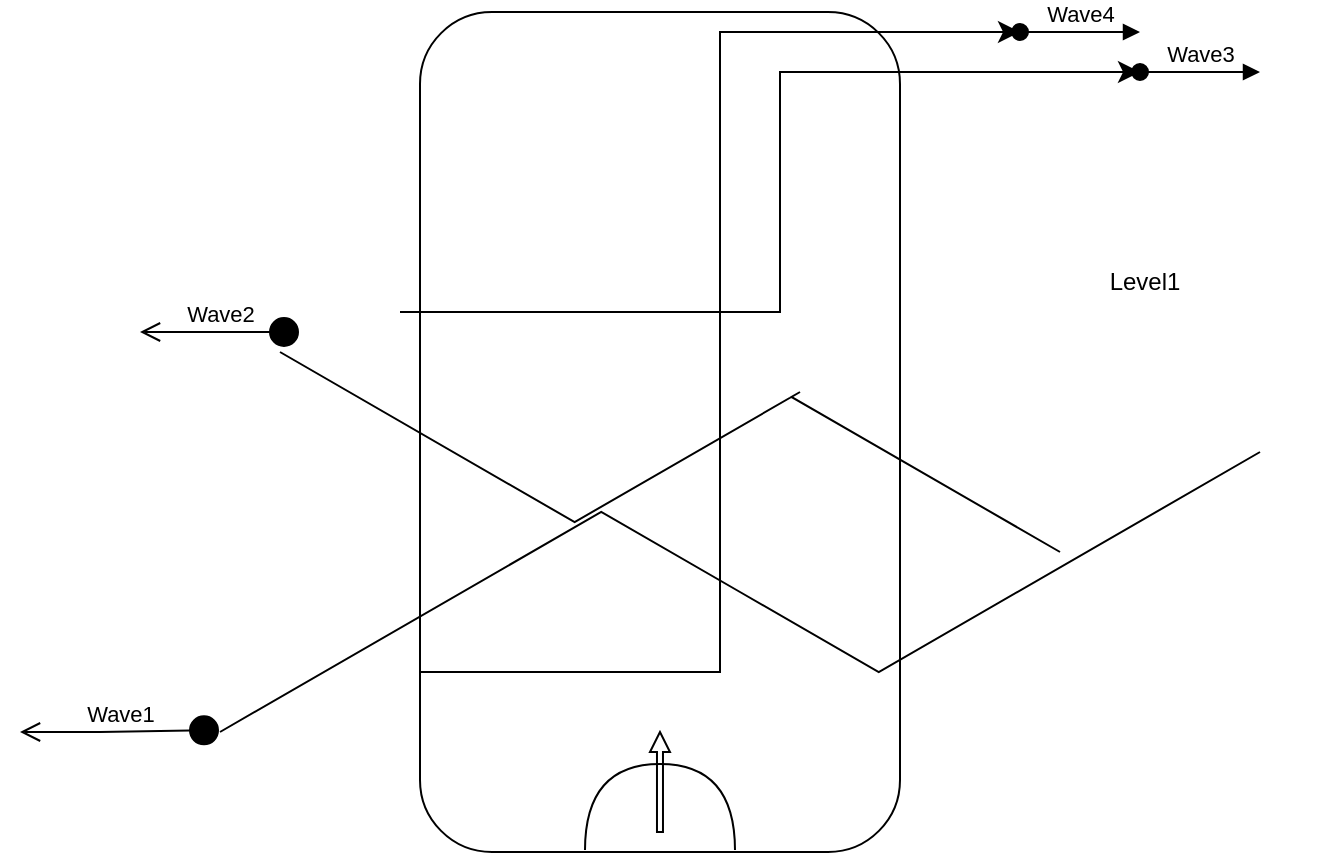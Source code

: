 <mxfile version="20.7.4" type="github">
  <diagram id="C5RBs43oDa-KdzZeNtuy" name="Page-1">
    <mxGraphModel dx="1100" dy="1739" grid="1" gridSize="10" guides="1" tooltips="1" connect="1" arrows="1" fold="1" page="1" pageScale="1" pageWidth="827" pageHeight="1169" math="0" shadow="0">
      <root>
        <mxCell id="WIyWlLk6GJQsqaUBKTNV-0" />
        <mxCell id="WIyWlLk6GJQsqaUBKTNV-1" parent="WIyWlLk6GJQsqaUBKTNV-0" />
        <mxCell id="aRNhC4s9KzN8hOCHpL1d-4" value="" style="rounded=1;whiteSpace=wrap;html=1;strokeColor=default;fillColor=none;" vertex="1" parent="WIyWlLk6GJQsqaUBKTNV-1">
          <mxGeometry x="220" y="-100" width="240" height="420" as="geometry" />
        </mxCell>
        <mxCell id="aRNhC4s9KzN8hOCHpL1d-5" value="Level1" style="text;strokeColor=none;align=center;fillColor=none;html=1;verticalAlign=middle;whiteSpace=wrap;rounded=0;" vertex="1" parent="WIyWlLk6GJQsqaUBKTNV-1">
          <mxGeometry x="495" y="20" width="175" height="30" as="geometry" />
        </mxCell>
        <mxCell id="aRNhC4s9KzN8hOCHpL1d-6" value="" style="shape=requiredInterface;html=1;verticalLabelPosition=bottom;sketch=0;strokeColor=default;fillColor=none;rotation=-90;" vertex="1" parent="WIyWlLk6GJQsqaUBKTNV-1">
          <mxGeometry x="318.44" y="260" width="43.12" height="75" as="geometry" />
        </mxCell>
        <mxCell id="aRNhC4s9KzN8hOCHpL1d-7" value="" style="shape=singleArrow;direction=north;whiteSpace=wrap;html=1;strokeColor=default;fillColor=none;" vertex="1" parent="WIyWlLk6GJQsqaUBKTNV-1">
          <mxGeometry x="334.99" y="260" width="10" height="50" as="geometry" />
        </mxCell>
        <mxCell id="aRNhC4s9KzN8hOCHpL1d-11" value="" style="edgeStyle=isometricEdgeStyle;endArrow=none;html=1;elbow=vertical;rounded=0;" edge="1" parent="WIyWlLk6GJQsqaUBKTNV-1">
          <mxGeometry width="50" height="100" relative="1" as="geometry">
            <mxPoint x="150" y="70" as="sourcePoint" />
            <mxPoint x="540" y="170" as="targetPoint" />
            <Array as="points">
              <mxPoint x="410" y="90" />
            </Array>
          </mxGeometry>
        </mxCell>
        <object label="" id="aRNhC4s9KzN8hOCHpL1d-12">
          <mxCell style="edgeStyle=isometricEdgeStyle;endArrow=none;html=1;rounded=0;" edge="1" parent="WIyWlLk6GJQsqaUBKTNV-1">
            <mxGeometry width="50" height="100" relative="1" as="geometry">
              <mxPoint x="120" y="260" as="sourcePoint" />
              <mxPoint x="640" y="120" as="targetPoint" />
            </mxGeometry>
          </mxCell>
        </object>
        <mxCell id="aRNhC4s9KzN8hOCHpL1d-13" value="" style="edgeStyle=elbowEdgeStyle;elbow=horizontal;endArrow=classic;html=1;curved=0;rounded=0;endSize=8;startSize=8;" edge="1" parent="WIyWlLk6GJQsqaUBKTNV-1">
          <mxGeometry width="50" height="50" relative="1" as="geometry">
            <mxPoint x="210" y="50" as="sourcePoint" />
            <mxPoint x="580" y="-70" as="targetPoint" />
            <Array as="points">
              <mxPoint x="400" y="-40" />
            </Array>
          </mxGeometry>
        </mxCell>
        <mxCell id="aRNhC4s9KzN8hOCHpL1d-14" value="" style="edgeStyle=elbowEdgeStyle;elbow=horizontal;endArrow=classic;html=1;curved=0;rounded=0;endSize=8;startSize=8;" edge="1" parent="WIyWlLk6GJQsqaUBKTNV-1">
          <mxGeometry width="50" height="50" relative="1" as="geometry">
            <mxPoint x="220" y="230" as="sourcePoint" />
            <mxPoint x="520" y="-90" as="targetPoint" />
          </mxGeometry>
        </mxCell>
        <mxCell id="aRNhC4s9KzN8hOCHpL1d-15" value="Wave1" style="html=1;verticalAlign=bottom;startArrow=circle;startFill=1;endArrow=open;startSize=6;endSize=8;rounded=0;" edge="1" parent="WIyWlLk6GJQsqaUBKTNV-1">
          <mxGeometry width="80" relative="1" as="geometry">
            <mxPoint x="120" y="259" as="sourcePoint" />
            <mxPoint x="20" y="260" as="targetPoint" />
            <Array as="points">
              <mxPoint x="60" y="260" />
            </Array>
          </mxGeometry>
        </mxCell>
        <mxCell id="aRNhC4s9KzN8hOCHpL1d-16" value="Wave2" style="html=1;verticalAlign=bottom;startArrow=circle;startFill=1;endArrow=open;startSize=6;endSize=8;rounded=0;" edge="1" parent="WIyWlLk6GJQsqaUBKTNV-1">
          <mxGeometry width="80" relative="1" as="geometry">
            <mxPoint x="160" y="60" as="sourcePoint" />
            <mxPoint x="80" y="60" as="targetPoint" />
          </mxGeometry>
        </mxCell>
        <mxCell id="aRNhC4s9KzN8hOCHpL1d-19" value="Wave3" style="html=1;verticalAlign=bottom;startArrow=oval;startFill=1;endArrow=block;startSize=8;rounded=0;" edge="1" parent="WIyWlLk6GJQsqaUBKTNV-1">
          <mxGeometry width="60" relative="1" as="geometry">
            <mxPoint x="580" y="-70" as="sourcePoint" />
            <mxPoint x="640" y="-70" as="targetPoint" />
          </mxGeometry>
        </mxCell>
        <mxCell id="aRNhC4s9KzN8hOCHpL1d-20" value="Wave4" style="html=1;verticalAlign=bottom;startArrow=oval;startFill=1;endArrow=block;startSize=8;rounded=0;" edge="1" parent="WIyWlLk6GJQsqaUBKTNV-1">
          <mxGeometry width="60" relative="1" as="geometry">
            <mxPoint x="520" y="-90" as="sourcePoint" />
            <mxPoint x="580" y="-90" as="targetPoint" />
          </mxGeometry>
        </mxCell>
      </root>
    </mxGraphModel>
  </diagram>
</mxfile>
